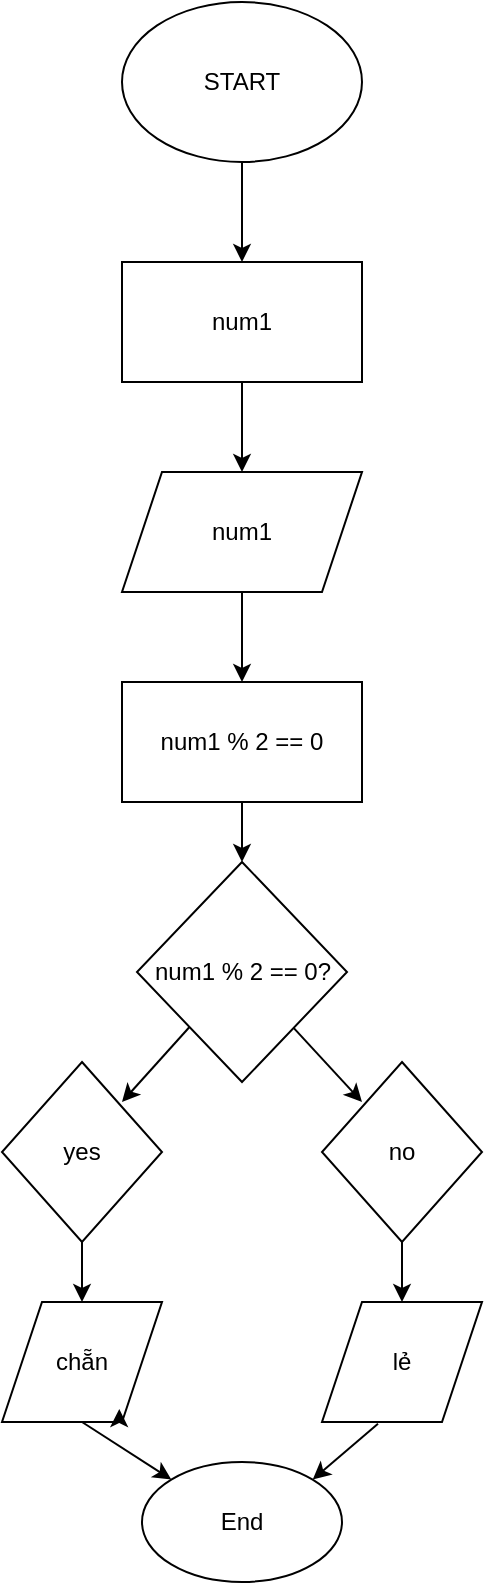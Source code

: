 <mxfile version="24.7.17">
  <diagram id="C5RBs43oDa-KdzZeNtuy" name="Page-1">
    <mxGraphModel dx="1036" dy="702" grid="1" gridSize="10" guides="1" tooltips="1" connect="1" arrows="1" fold="1" page="1" pageScale="1" pageWidth="827" pageHeight="1169" math="0" shadow="0">
      <root>
        <mxCell id="WIyWlLk6GJQsqaUBKTNV-0" />
        <mxCell id="WIyWlLk6GJQsqaUBKTNV-1" parent="WIyWlLk6GJQsqaUBKTNV-0" />
        <mxCell id="tNdqvps2Z94dbHj88cri-1" value="" style="edgeStyle=orthogonalEdgeStyle;rounded=0;orthogonalLoop=1;jettySize=auto;html=1;" edge="1" parent="WIyWlLk6GJQsqaUBKTNV-1" source="y1GekjER23w9h6hjI59I-0" target="tNdqvps2Z94dbHj88cri-0">
          <mxGeometry relative="1" as="geometry" />
        </mxCell>
        <mxCell id="y1GekjER23w9h6hjI59I-0" value="START" style="ellipse;whiteSpace=wrap;html=1;" parent="WIyWlLk6GJQsqaUBKTNV-1" vertex="1">
          <mxGeometry x="320" y="290" width="120" height="80" as="geometry" />
        </mxCell>
        <mxCell id="pYC8I_TUiJmyJAMSqtOg-4" value="" style="edgeStyle=orthogonalEdgeStyle;rounded=0;orthogonalLoop=1;jettySize=auto;html=1;" parent="WIyWlLk6GJQsqaUBKTNV-1" source="y1GekjER23w9h6hjI59I-1" target="pYC8I_TUiJmyJAMSqtOg-3" edge="1">
          <mxGeometry relative="1" as="geometry" />
        </mxCell>
        <mxCell id="y1GekjER23w9h6hjI59I-1" value="num1 % 2 == 0" style="rounded=0;whiteSpace=wrap;html=1;" parent="WIyWlLk6GJQsqaUBKTNV-1" vertex="1">
          <mxGeometry x="320" y="630" width="120" height="60" as="geometry" />
        </mxCell>
        <mxCell id="y1GekjER23w9h6hjI59I-2" value="num1" style="shape=parallelogram;perimeter=parallelogramPerimeter;whiteSpace=wrap;html=1;fixedSize=1;" parent="WIyWlLk6GJQsqaUBKTNV-1" vertex="1">
          <mxGeometry x="320" y="525" width="120" height="60" as="geometry" />
        </mxCell>
        <mxCell id="y1GekjER23w9h6hjI59I-4" value="" style="endArrow=classic;html=1;rounded=0;entryX=0.5;entryY=0;entryDx=0;entryDy=0;" parent="WIyWlLk6GJQsqaUBKTNV-1" target="y1GekjER23w9h6hjI59I-2" edge="1">
          <mxGeometry width="50" height="50" relative="1" as="geometry">
            <mxPoint x="380" y="480" as="sourcePoint" />
            <mxPoint x="430" y="450" as="targetPoint" />
          </mxGeometry>
        </mxCell>
        <mxCell id="y1GekjER23w9h6hjI59I-5" value="" style="endArrow=classic;html=1;rounded=0;exitX=0.5;exitY=1;exitDx=0;exitDy=0;entryX=0.5;entryY=0;entryDx=0;entryDy=0;" parent="WIyWlLk6GJQsqaUBKTNV-1" source="y1GekjER23w9h6hjI59I-2" target="y1GekjER23w9h6hjI59I-1" edge="1">
          <mxGeometry width="50" height="50" relative="1" as="geometry">
            <mxPoint x="600" y="560" as="sourcePoint" />
            <mxPoint x="650" y="510" as="targetPoint" />
          </mxGeometry>
        </mxCell>
        <mxCell id="y1GekjER23w9h6hjI59I-7" value="" style="endArrow=classic;html=1;rounded=0;" parent="WIyWlLk6GJQsqaUBKTNV-1" source="pYC8I_TUiJmyJAMSqtOg-3" edge="1">
          <mxGeometry width="50" height="50" relative="1" as="geometry">
            <mxPoint x="410" y="770" as="sourcePoint" />
            <mxPoint x="440" y="840" as="targetPoint" />
          </mxGeometry>
        </mxCell>
        <mxCell id="y1GekjER23w9h6hjI59I-8" value="" style="endArrow=classic;html=1;rounded=0;exitX=0;exitY=1;exitDx=0;exitDy=0;" parent="WIyWlLk6GJQsqaUBKTNV-1" source="pYC8I_TUiJmyJAMSqtOg-3" edge="1">
          <mxGeometry width="50" height="50" relative="1" as="geometry">
            <mxPoint x="350" y="770" as="sourcePoint" />
            <mxPoint x="320" y="840" as="targetPoint" />
          </mxGeometry>
        </mxCell>
        <mxCell id="y1GekjER23w9h6hjI59I-9" value="yes" style="rhombus;whiteSpace=wrap;html=1;" parent="WIyWlLk6GJQsqaUBKTNV-1" vertex="1">
          <mxGeometry x="260" y="820" width="80" height="90" as="geometry" />
        </mxCell>
        <mxCell id="y1GekjER23w9h6hjI59I-10" value="no" style="rhombus;whiteSpace=wrap;html=1;" parent="WIyWlLk6GJQsqaUBKTNV-1" vertex="1">
          <mxGeometry x="420" y="820" width="80" height="90" as="geometry" />
        </mxCell>
        <mxCell id="y1GekjER23w9h6hjI59I-11" value="" style="endArrow=classic;html=1;rounded=0;exitX=0.5;exitY=1;exitDx=0;exitDy=0;" parent="WIyWlLk6GJQsqaUBKTNV-1" source="y1GekjER23w9h6hjI59I-9" edge="1">
          <mxGeometry width="50" height="50" relative="1" as="geometry">
            <mxPoint x="390" y="1000" as="sourcePoint" />
            <mxPoint x="300" y="940" as="targetPoint" />
          </mxGeometry>
        </mxCell>
        <mxCell id="y1GekjER23w9h6hjI59I-12" value="" style="endArrow=classic;html=1;rounded=0;exitX=0.5;exitY=1;exitDx=0;exitDy=0;" parent="WIyWlLk6GJQsqaUBKTNV-1" source="y1GekjER23w9h6hjI59I-10" edge="1">
          <mxGeometry width="50" height="50" relative="1" as="geometry">
            <mxPoint x="390" y="1000" as="sourcePoint" />
            <mxPoint x="460" y="940" as="targetPoint" />
          </mxGeometry>
        </mxCell>
        <mxCell id="y1GekjER23w9h6hjI59I-13" value="chẵn" style="shape=parallelogram;perimeter=parallelogramPerimeter;whiteSpace=wrap;html=1;fixedSize=1;" parent="WIyWlLk6GJQsqaUBKTNV-1" vertex="1">
          <mxGeometry x="260" y="940" width="80" height="60" as="geometry" />
        </mxCell>
        <mxCell id="y1GekjER23w9h6hjI59I-14" value="lẻ" style="shape=parallelogram;perimeter=parallelogramPerimeter;whiteSpace=wrap;html=1;fixedSize=1;" parent="WIyWlLk6GJQsqaUBKTNV-1" vertex="1">
          <mxGeometry x="420" y="940" width="80" height="60" as="geometry" />
        </mxCell>
        <mxCell id="y1GekjER23w9h6hjI59I-15" value="" style="endArrow=classic;html=1;rounded=0;entryX=0;entryY=0;entryDx=0;entryDy=0;" parent="WIyWlLk6GJQsqaUBKTNV-1" target="y1GekjER23w9h6hjI59I-17" edge="1">
          <mxGeometry width="50" height="50" relative="1" as="geometry">
            <mxPoint x="300" y="1000" as="sourcePoint" />
            <mxPoint x="320" y="1030" as="targetPoint" />
          </mxGeometry>
        </mxCell>
        <mxCell id="y1GekjER23w9h6hjI59I-16" value="" style="endArrow=classic;html=1;rounded=0;exitX=0.35;exitY=1.014;exitDx=0;exitDy=0;exitPerimeter=0;entryX=1;entryY=0;entryDx=0;entryDy=0;" parent="WIyWlLk6GJQsqaUBKTNV-1" source="y1GekjER23w9h6hjI59I-14" target="y1GekjER23w9h6hjI59I-17" edge="1">
          <mxGeometry width="50" height="50" relative="1" as="geometry">
            <mxPoint x="291" y="1011" as="sourcePoint" />
            <mxPoint x="448" y="1030" as="targetPoint" />
            <Array as="points" />
          </mxGeometry>
        </mxCell>
        <mxCell id="y1GekjER23w9h6hjI59I-17" value="End" style="ellipse;whiteSpace=wrap;html=1;" parent="WIyWlLk6GJQsqaUBKTNV-1" vertex="1">
          <mxGeometry x="330" y="1020" width="100" height="60" as="geometry" />
        </mxCell>
        <mxCell id="y1GekjER23w9h6hjI59I-18" style="edgeStyle=orthogonalEdgeStyle;rounded=0;orthogonalLoop=1;jettySize=auto;html=1;exitX=0.25;exitY=1;exitDx=0;exitDy=0;entryX=0.733;entryY=0.892;entryDx=0;entryDy=0;entryPerimeter=0;" parent="WIyWlLk6GJQsqaUBKTNV-1" source="y1GekjER23w9h6hjI59I-13" target="y1GekjER23w9h6hjI59I-13" edge="1">
          <mxGeometry relative="1" as="geometry" />
        </mxCell>
        <mxCell id="pYC8I_TUiJmyJAMSqtOg-3" value="num1 % 2 == 0?" style="rhombus;whiteSpace=wrap;html=1;" parent="WIyWlLk6GJQsqaUBKTNV-1" vertex="1">
          <mxGeometry x="327.5" y="720" width="105" height="110" as="geometry" />
        </mxCell>
        <mxCell id="tNdqvps2Z94dbHj88cri-0" value="num1" style="rounded=0;whiteSpace=wrap;html=1;" vertex="1" parent="WIyWlLk6GJQsqaUBKTNV-1">
          <mxGeometry x="320" y="420" width="120" height="60" as="geometry" />
        </mxCell>
      </root>
    </mxGraphModel>
  </diagram>
</mxfile>
